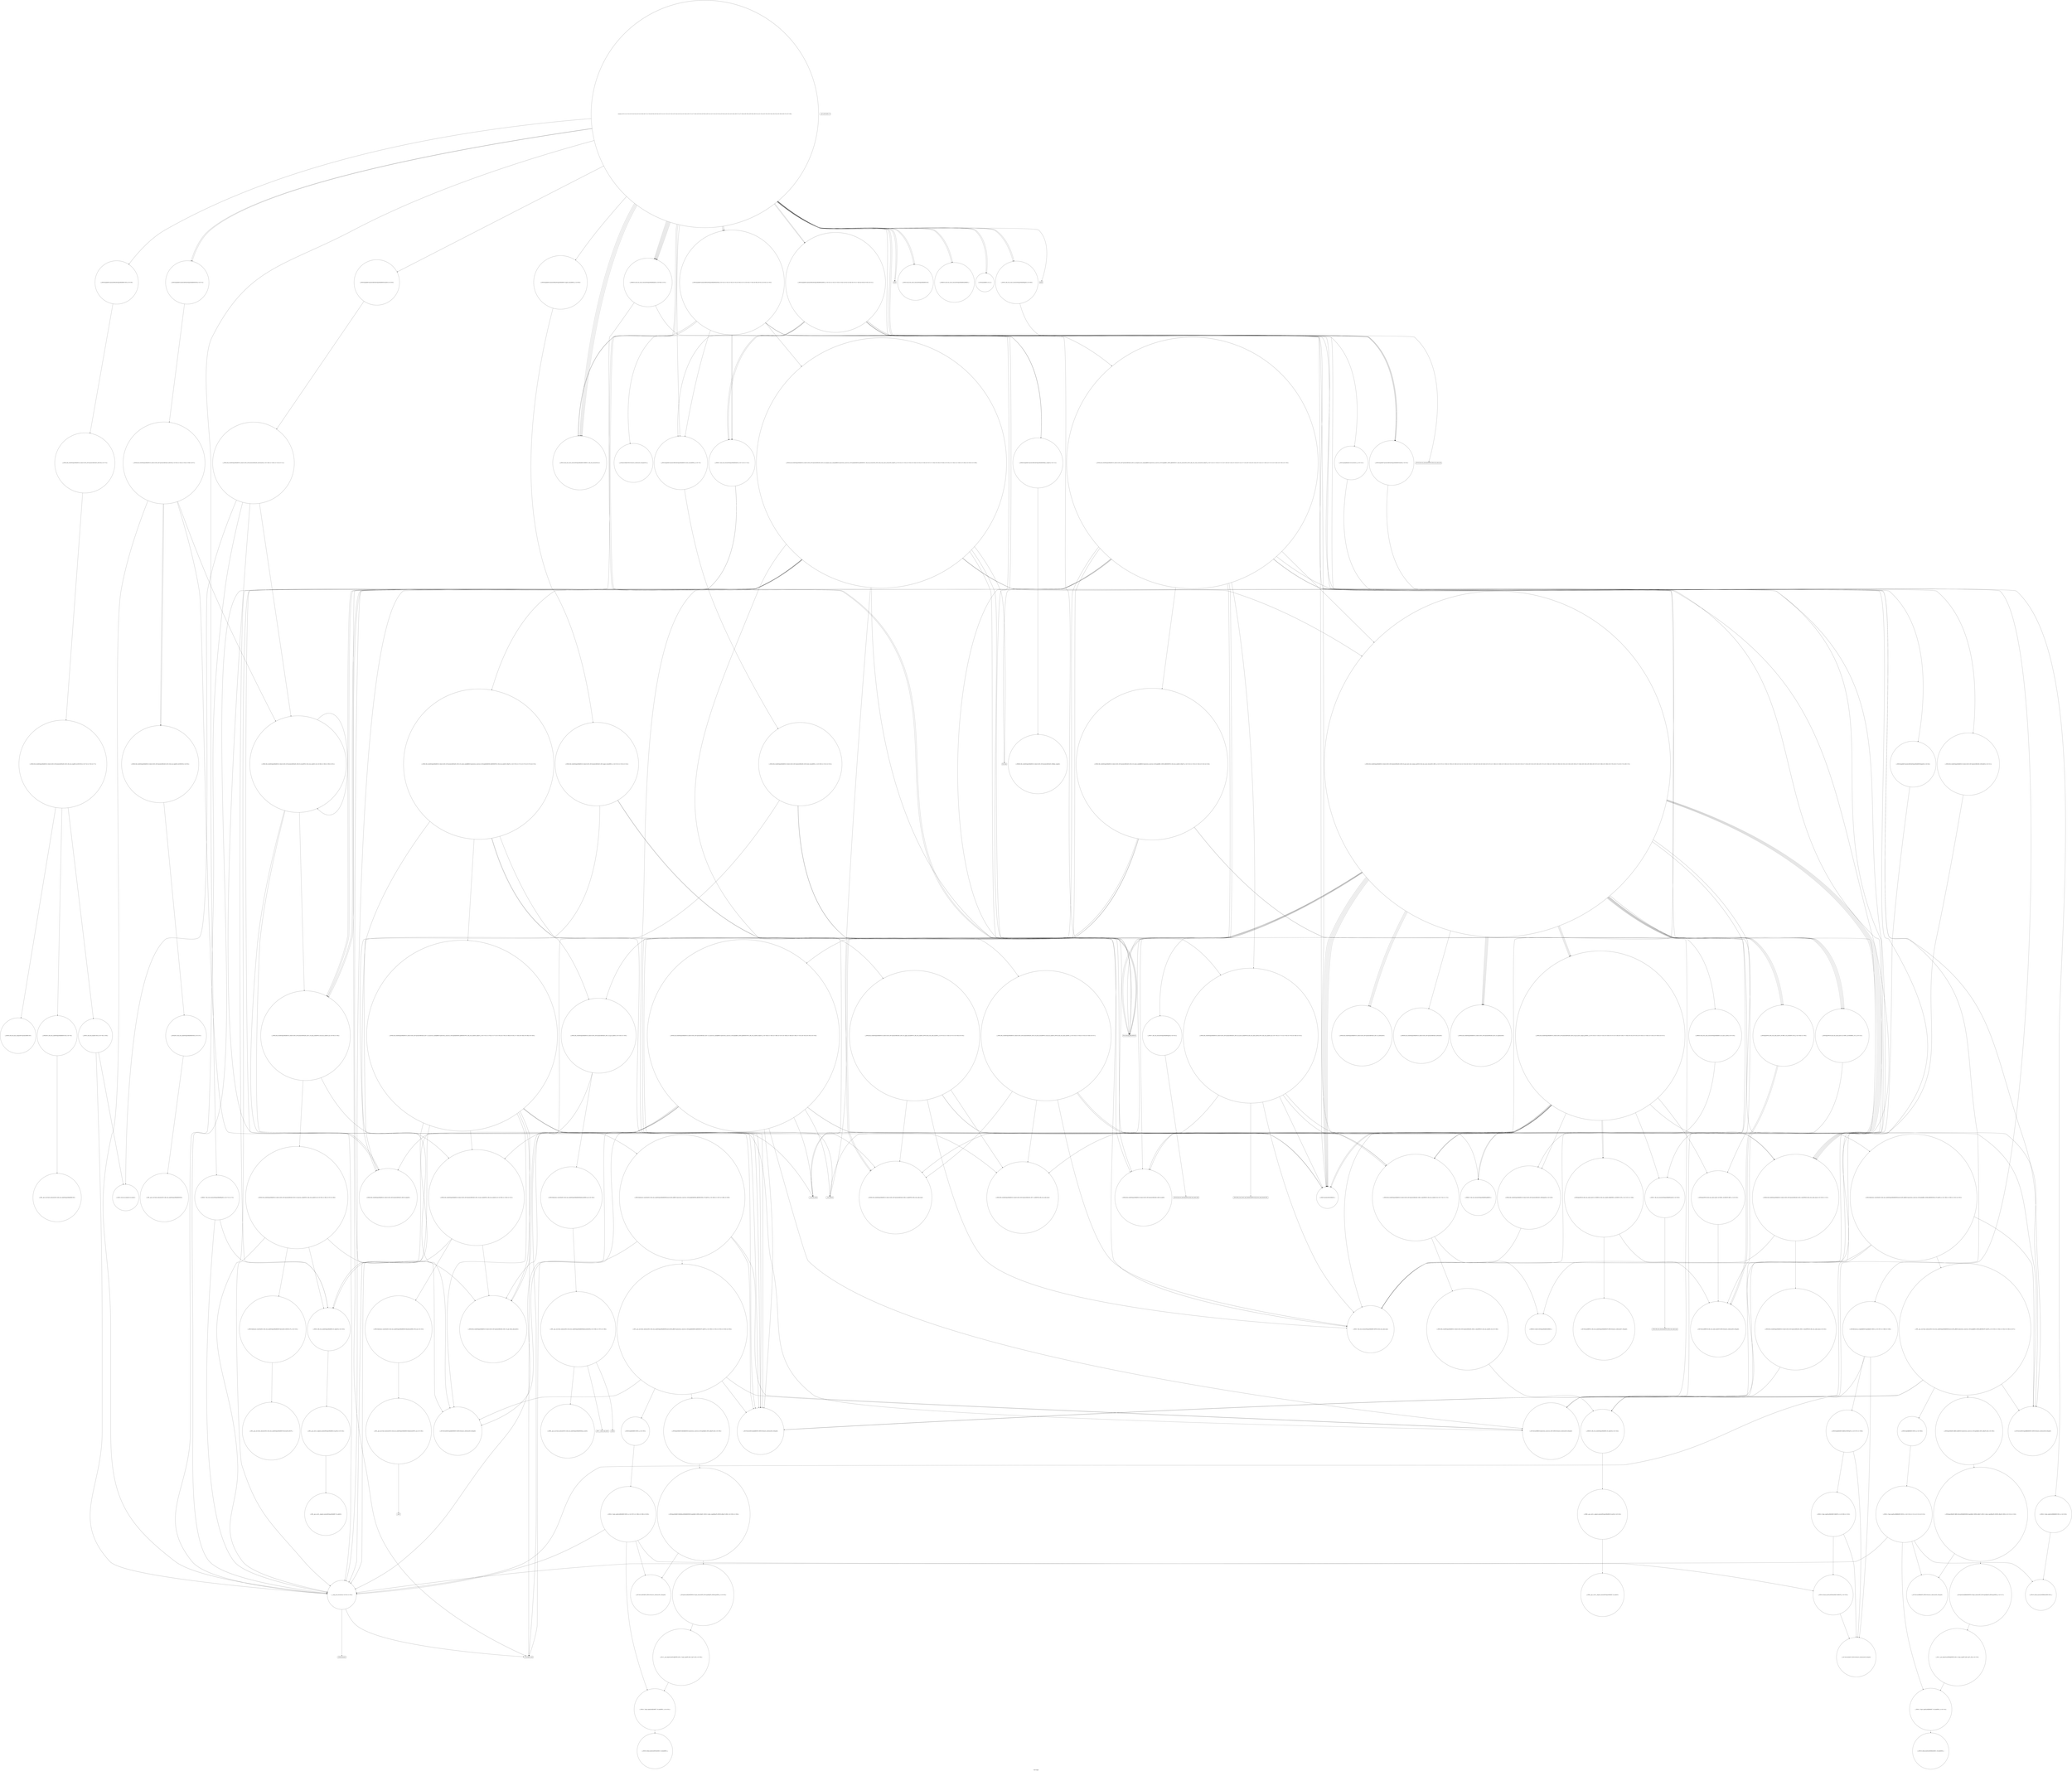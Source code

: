 digraph "Call Graph" {
	label="Call Graph";

	Node0x557c00d05200 [shape=record,shape=circle,label="{main|{<s0>1|<s1>2|<s2>3|<s3>4|<s4>5|<s5>6|<s6>7|<s7>8|<s8>9|<s9>10|<s10>11|<s11>12|<s12>13|<s13>14|<s14>15|<s15>16|<s16>17|<s17>18|<s18>19|<s19>20|<s20>21|<s21>22|<s22>23|<s23>24|<s24>25|<s25>26|<s26>27|<s27>28|<s28>29|<s29>30|<s30>31|<s31>32|<s32>33|<s33>34|<s34>35|<s35>36|<s36>37|<s37>38}}"];
	Node0x557c00d05200:s0 -> Node0x557c00d05280[color=black];
	Node0x557c00d05200:s1 -> Node0x557c00ffa400[color=black];
	Node0x557c00d05200:s2 -> Node0x557c00ffa400[color=black];
	Node0x557c00d05200:s3 -> Node0x557c00ffa500[color=black];
	Node0x557c00d05200:s4 -> Node0x557c00ffa580[color=black];
	Node0x557c00d05200:s5 -> Node0x557c00ffa600[color=black];
	Node0x557c00d05200:s6 -> Node0x557c00ffa680[color=black];
	Node0x557c00d05200:s7 -> Node0x557c00ffa680[color=black];
	Node0x557c00d05200:s8 -> Node0x557c00ffa700[color=black];
	Node0x557c00d05200:s9 -> Node0x557c00ffa780[color=black];
	Node0x557c00d05200:s10 -> Node0x557c00ffa800[color=black];
	Node0x557c00d05200:s11 -> Node0x557c00ffa900[color=black];
	Node0x557c00d05200:s12 -> Node0x557c00ffa780[color=black];
	Node0x557c00d05200:s13 -> Node0x557c00ffa880[color=black];
	Node0x557c00d05200:s14 -> Node0x557c00ffa980[color=black];
	Node0x557c00d05200:s15 -> Node0x557c00ffa980[color=black];
	Node0x557c00d05200:s16 -> Node0x557c00ffaa00[color=black];
	Node0x557c00d05200:s17 -> Node0x557c00ffa780[color=black];
	Node0x557c00d05200:s18 -> Node0x557c00ffa800[color=black];
	Node0x557c00d05200:s19 -> Node0x557c00ffa900[color=black];
	Node0x557c00d05200:s20 -> Node0x557c00ffa780[color=black];
	Node0x557c00d05200:s21 -> Node0x557c00ffa880[color=black];
	Node0x557c00d05200:s22 -> Node0x557c00ffa980[color=black];
	Node0x557c00d05200:s23 -> Node0x557c00ffa980[color=black];
	Node0x557c00d05200:s24 -> Node0x557c00ffa600[color=black];
	Node0x557c00d05200:s25 -> Node0x557c00ffa980[color=black];
	Node0x557c00d05200:s26 -> Node0x557c00ffa980[color=black];
	Node0x557c00d05200:s27 -> Node0x557c00ffaa80[color=black];
	Node0x557c00d05200:s28 -> Node0x557c00ffab00[color=black];
	Node0x557c00d05200:s29 -> Node0x557c00ffab00[color=black];
	Node0x557c00d05200:s30 -> Node0x557c00ffa580[color=black];
	Node0x557c00d05200:s31 -> Node0x557c00ffa600[color=black];
	Node0x557c00d05200:s32 -> Node0x557c00ffab80[color=black];
	Node0x557c00d05200:s33 -> Node0x557c00ffac00[color=black];
	Node0x557c00d05200:s34 -> Node0x557c00ffaa80[color=black];
	Node0x557c00d05200:s35 -> Node0x557c00ffac80[color=black];
	Node0x557c00d05200:s36 -> Node0x557c00ffad00[color=black];
	Node0x557c00d05200:s37 -> Node0x557c00ffad00[color=black];
	Node0x557c00ffe020 [shape=record,shape=circle,label="{_ZNSt8_Rb_treeIdSt4pairIKddESt10_Select1stIS2_ESt7greaterIdESaIS2_EE6_M_endEv}"];
	Node0x557c00ffa680 [shape=record,shape=circle,label="{_ZNSt23_Rb_tree_const_iteratorISt4pairIKddEEC2Ev}"];
	Node0x557c00ffbb80 [shape=record,shape=circle,label="{_ZNSt4pairIPSt18_Rb_tree_node_baseS1_EC2IRS1_S4_Lb1EEEOT_OT0_|{<s0>238|<s1>239}}"];
	Node0x557c00ffbb80:s0 -> Node0x557c00ffc000[color=black];
	Node0x557c00ffbb80:s1 -> Node0x557c00ffc000[color=black];
	Node0x557c00ffaa00 [shape=record,shape=circle,label="{_ZNSt3mapIddSt7greaterIdESaISt4pairIKddEEE11upper_boundERS3_|{<s0>68}}"];
	Node0x557c00ffaa00:s0 -> Node0x557c01000840[color=black];
	Node0x557c00ffbf00 [shape=record,shape=circle,label="{_ZNK9__gnu_cxx16__aligned_membufISt4pairIKddEE6_M_ptrEv|{<s0>245}}"];
	Node0x557c00ffbf00:s0 -> Node0x557c00ffbf80[color=black];
	Node0x557c00ffad80 [shape=record,shape=circle,label="{_ZNSt8_Rb_treeIdSt4pairIKddESt10_Select1stIS2_ESt7greaterIdESaIS2_EEC2Ev|{<s0>74}}"];
	Node0x557c00ffad80:s0 -> Node0x557c00ffae00[color=black];
	Node0x557c00ffc280 [shape=record,shape=Mrecord,label="{_ZSt18_Rb_tree_incrementPSt18_Rb_tree_node_base}"];
	Node0x557c00ffb100 [shape=record,shape=circle,label="{__clang_call_terminate|{<s0>81|<s1>82}}"];
	Node0x557c00ffb100:s0 -> Node0x557c00ffb180[color=black];
	Node0x557c00ffb100:s1 -> Node0x557c00ffb200[color=black];
	Node0x557c00ffc600 [shape=record,shape=circle,label="{_ZNSt8_Rb_treeIdSt4pairIKddESt10_Select1stIS2_ESt7greaterIdESaIS2_EE14_M_create_nodeIJRKSt21piecewise_construct_tSt5tupleIJOdEESD_IJEEEEEPSt13_Rb_tree_nodeIS2_EDpOT_|{<s0>270|<s1>271|<s2>272|<s3>273|<s4>274}}"];
	Node0x557c00ffc600:s0 -> Node0x557c00ffd620[color=black];
	Node0x557c00ffc600:s1 -> Node0x557c00ffd120[color=black];
	Node0x557c00ffc600:s2 -> Node0x557c00ffc680[color=black];
	Node0x557c00ffc600:s3 -> Node0x557c00ffd220[color=black];
	Node0x557c00ffc600:s4 -> Node0x557c00ffc700[color=black];
	Node0x557c00ffb480 [shape=record,shape=circle,label="{_ZNSt8_Rb_treeIdSt4pairIKddESt10_Select1stIS2_ESt7greaterIdESaIS2_EE8_S_rightEPSt18_Rb_tree_node_base}"];
	Node0x557c00ffc980 [shape=record,shape=circle,label="{_ZNSt11_Tuple_implILm0EJOdEEC2EOS1_|{<s0>297|<s1>298|<s2>299|<s3>300}}"];
	Node0x557c00ffc980:s0 -> Node0x557c00ffca80[color=black];
	Node0x557c00ffc980:s1 -> Node0x557c00ffca00[color=black];
	Node0x557c00ffc980:s2 -> Node0x557c01000340[color=black];
	Node0x557c00ffc980:s3 -> Node0x557c00ffb100[color=black];
	Node0x557c00ffb800 [shape=record,shape=circle,label="{_ZNSt13_Rb_tree_nodeISt4pairIKddEE9_M_valptrEv|{<s0>103}}"];
	Node0x557c00ffb800:s0 -> Node0x557c00ffb900[color=black];
	Node0x557c01000540 [shape=record,shape=circle,label="{_ZSt3getILm0EJOdEERNSt13tuple_elementIXT_ESt5tupleIJDpT0_EEE4typeERS5_|{<s0>305}}"];
	Node0x557c01000540:s0 -> Node0x557c010005c0[color=black];
	Node0x557c00ffcba0 [shape=record,shape=circle,label="{_ZNSaISt13_Rb_tree_nodeISt4pairIKddEEED2Ev|{<s0>107}}"];
	Node0x557c00ffcba0:s0 -> Node0x557c00ffcc20[color=black];
	Node0x557c010008c0 [shape=record,shape=circle,label="{_ZNSt8_Rb_treeIdSt4pairIKddESt10_Select1stIS2_ESt7greaterIdESaIS2_EE14_M_upper_boundEPSt13_Rb_tree_nodeIS2_EPSt18_Rb_tree_node_baseRS1_|{<s0>315|<s1>316|<s2>317|<s3>318|<s4>319}}"];
	Node0x557c010008c0:s0 -> Node0x557c00ffd320[color=black];
	Node0x557c010008c0:s1 -> Node0x557c00ffce20[color=black];
	Node0x557c010008c0:s2 -> Node0x557c00ffb500[color=black];
	Node0x557c010008c0:s3 -> Node0x557c00ffb480[color=black];
	Node0x557c010008c0:s4 -> Node0x557c00ffd420[color=black];
	Node0x557c00ffcf20 [shape=record,shape=circle,label="{_ZNSt8_Rb_treeIdSt4pairIKddESt10_Select1stIS2_ESt7greaterIdESaIS2_EE22_M_emplace_hint_uniqueIJRKSt21piecewise_construct_tSt5tupleIJRS1_EESD_IJEEEEESt17_Rb_tree_iteratorIS2_ESt23_Rb_tree_const_iteratorIS2_EDpOT_|{<s0>115|<s1>116|<s2>117|<s3>118|<s4>119|<s5>120|<s6>121|<s7>122|<s8>123|<s9>124|<s10>125|<s11>126|<s12>127|<s13>128|<s14>129|<s15>130}}"];
	Node0x557c00ffcf20:s0 -> Node0x557c00ffd120[color=black];
	Node0x557c00ffcf20:s1 -> Node0x557c00ffd1a0[color=black];
	Node0x557c00ffcf20:s2 -> Node0x557c00ffd220[color=black];
	Node0x557c00ffcf20:s3 -> Node0x557c00ffd0a0[color=black];
	Node0x557c00ffcf20:s4 -> Node0x557c00ffa800[color=black];
	Node0x557c00ffcf20:s5 -> Node0x557c00ffd320[color=black];
	Node0x557c00ffcf20:s6 -> Node0x557c00ffd2a0[color=black];
	Node0x557c00ffcf20:s7 -> Node0x557c00ffd3a0[color=black];
	Node0x557c00ffcf20:s8 -> Node0x557c00ffb180[color=black];
	Node0x557c00ffcf20:s9 -> Node0x557c00ffb580[color=black];
	Node0x557c00ffcf20:s10 -> Node0x557c00ffd4a0[color=black];
	Node0x557c00ffcf20:s11 -> Node0x557c00ffb580[color=black];
	Node0x557c00ffcf20:s12 -> Node0x557c00ffd420[color=black];
	Node0x557c00ffcf20:s13 -> Node0x557c00ffd520[color=black];
	Node0x557c00ffcf20:s14 -> Node0x557c00ffd5a0[color=black];
	Node0x557c00ffcf20:s15 -> Node0x557c00ffb100[color=black];
	Node0x557c00ffd2a0 [shape=record,shape=circle,label="{_ZNSt8_Rb_treeIdSt4pairIKddESt10_Select1stIS2_ESt7greaterIdESaIS2_EE29_M_get_insert_hint_unique_posESt23_Rb_tree_const_iteratorIS2_ERS1_|{<s0>137|<s1>138|<s2>139|<s3>140|<s4>141|<s5>142|<s6>143|<s7>144|<s8>145|<s9>146|<s10>147|<s11>148|<s12>149|<s13>150|<s14>151|<s15>152|<s16>153|<s17>154|<s18>155|<s19>156|<s20>157|<s21>158|<s22>159|<s23>160|<s24>161|<s25>162|<s26>163|<s27>164|<s28>165|<s29>166|<s30>167|<s31>168|<s32>169|<s33>170|<s34>171|<s35>172|<s36>173}}"];
	Node0x557c00ffd2a0:s0 -> Node0x557c00ffdfa0[color=black];
	Node0x557c00ffd2a0:s1 -> Node0x557c00ffe020[color=black];
	Node0x557c00ffd2a0:s2 -> Node0x557c00ffe0a0[color=black];
	Node0x557c00ffd2a0:s3 -> Node0x557c00ffe1a0[color=black];
	Node0x557c00ffd2a0:s4 -> Node0x557c00ffe120[color=black];
	Node0x557c00ffd2a0:s5 -> Node0x557c00ffce20[color=black];
	Node0x557c00ffd2a0:s6 -> Node0x557c00ffe1a0[color=black];
	Node0x557c00ffd2a0:s7 -> Node0x557c00ffe220[color=black];
	Node0x557c00ffd2a0:s8 -> Node0x557c00ffe2a0[color=black];
	Node0x557c00ffd2a0:s9 -> Node0x557c00ffe120[color=black];
	Node0x557c00ffd2a0:s10 -> Node0x557c00ffce20[color=black];
	Node0x557c00ffd2a0:s11 -> Node0x557c00ffa800[color=black];
	Node0x557c00ffd2a0:s12 -> Node0x557c00ffbb00[color=black];
	Node0x557c00ffd2a0:s13 -> Node0x557c00ffbb00[color=black];
	Node0x557c00ffd2a0:s14 -> Node0x557c00ffbb00[color=black];
	Node0x557c00ffd2a0:s15 -> Node0x557c00ffbb80[color=black];
	Node0x557c00ffd2a0:s16 -> Node0x557c00ffbc00[color=black];
	Node0x557c00ffd2a0:s17 -> Node0x557c00ffe120[color=black];
	Node0x557c00ffd2a0:s18 -> Node0x557c00ffce20[color=black];
	Node0x557c00ffd2a0:s19 -> Node0x557c00ffb480[color=black];
	Node0x557c00ffd2a0:s20 -> Node0x557c00ffe220[color=black];
	Node0x557c00ffd2a0:s21 -> Node0x557c00ffbb80[color=black];
	Node0x557c00ffd2a0:s22 -> Node0x557c00ffe2a0[color=black];
	Node0x557c00ffd2a0:s23 -> Node0x557c00ffe120[color=black];
	Node0x557c00ffd2a0:s24 -> Node0x557c00ffce20[color=black];
	Node0x557c00ffd2a0:s25 -> Node0x557c00ffa800[color=black];
	Node0x557c00ffd2a0:s26 -> Node0x557c00ffe1a0[color=black];
	Node0x557c00ffd2a0:s27 -> Node0x557c00ffe1a0[color=black];
	Node0x557c00ffd2a0:s28 -> Node0x557c00ffe220[color=black];
	Node0x557c00ffd2a0:s29 -> Node0x557c00ffbc80[color=black];
	Node0x557c00ffd2a0:s30 -> Node0x557c00ffe120[color=black];
	Node0x557c00ffd2a0:s31 -> Node0x557c00ffce20[color=black];
	Node0x557c00ffd2a0:s32 -> Node0x557c00ffb480[color=black];
	Node0x557c00ffd2a0:s33 -> Node0x557c00ffe220[color=black];
	Node0x557c00ffd2a0:s34 -> Node0x557c00ffbb80[color=black];
	Node0x557c00ffd2a0:s35 -> Node0x557c00ffe2a0[color=black];
	Node0x557c00ffd2a0:s36 -> Node0x557c00ffbd00[color=black];
	Node0x557c00ffd620 [shape=record,shape=circle,label="{_ZNSt8_Rb_treeIdSt4pairIKddESt10_Select1stIS2_ESt7greaterIdESaIS2_EE11_M_get_nodeEv|{<s0>182|<s1>183}}"];
	Node0x557c00ffd620:s0 -> Node0x557c00ffb780[color=black];
	Node0x557c00ffd620:s1 -> Node0x557c00ffd720[color=black];
	Node0x557c00ffd9a0 [shape=record,shape=circle,label="{_ZNSt16allocator_traitsISaISt13_Rb_tree_nodeISt4pairIKddEEEE9constructIS3_JRKSt21piecewise_construct_tSt5tupleIJRS2_EESB_IJEEEEEvRS5_PT_DpOT0_|{<s0>199|<s1>200|<s2>201|<s3>202}}"];
	Node0x557c00ffd9a0:s0 -> Node0x557c00ffd120[color=black];
	Node0x557c00ffd9a0:s1 -> Node0x557c00ffd1a0[color=black];
	Node0x557c00ffd9a0:s2 -> Node0x557c00ffd220[color=black];
	Node0x557c00ffd9a0:s3 -> Node0x557c00ffda20[color=black];
	Node0x557c00ffdd20 [shape=record,shape=circle,label="{_ZNSt10_Head_baseILm0ERKdLb0EEC2ES1_}"];
	Node0x557c00d05280 [shape=record,shape=circle,label="{_ZNSt3mapIddSt7greaterIdESaISt4pairIKddEEEC2Ev|{<s0>39}}"];
	Node0x557c00d05280:s0 -> Node0x557c00ffad80[color=black];
	Node0x557c00ffe0a0 [shape=record,shape=circle,label="{_ZNKSt8_Rb_treeIdSt4pairIKddESt10_Select1stIS2_ESt7greaterIdESaIS2_EE4sizeEv}"];
	Node0x557c00ffa700 [shape=record,shape=circle,label="{_ZNSt3mapIddSt7greaterIdESaISt4pairIKddEEE5beginEv|{<s0>64}}"];
	Node0x557c00ffa700:s0 -> Node0x557c00ffc080[color=black];
	Node0x557c00ffbc00 [shape=record,shape=circle,label="{_ZNSt17_Rb_tree_iteratorISt4pairIKddEEmmEv|{<s0>240}}"];
	Node0x557c00ffbc00:s0 -> Node0x557c00ffc200[color=black];
	Node0x557c00ffaa80 [shape=record,shape=circle,label="{_ZSt3maxIdERKT_S2_S2_}"];
	Node0x557c00ffbf80 [shape=record,shape=circle,label="{_ZNK9__gnu_cxx16__aligned_membufISt4pairIKddEE7_M_addrEv}"];
	Node0x557c00ffae00 [shape=record,shape=circle,label="{_ZNSt8_Rb_treeIdSt4pairIKddESt10_Select1stIS2_ESt7greaterIdESaIS2_EE13_Rb_tree_implIS6_Lb1EEC2Ev|{<s0>75|<s1>76|<s2>77}}"];
	Node0x557c00ffae00:s0 -> Node0x557c00ffae80[color=black];
	Node0x557c00ffae00:s1 -> Node0x557c00ffaf00[color=black];
	Node0x557c00ffae00:s2 -> Node0x557c00ffaf80[color=black];
	Node0x557c00ffc300 [shape=record,shape=circle,label="{_ZNSt8_Rb_treeIdSt4pairIKddESt10_Select1stIS2_ESt7greaterIdESaIS2_EE8_S_valueEPKSt13_Rb_tree_nodeIS2_E|{<s0>249}}"];
	Node0x557c00ffc300:s0 -> Node0x557c00ffbe80[color=black];
	Node0x557c00ffb180 [shape=record,shape=Mrecord,label="{__cxa_begin_catch}"];
	Node0x557c00ffc680 [shape=record,shape=circle,label="{_ZSt7forwardISt5tupleIJOdEEEOT_RNSt16remove_referenceIS3_E4typeE}"];
	Node0x557c00ffb500 [shape=record,shape=circle,label="{_ZNSt8_Rb_treeIdSt4pairIKddESt10_Select1stIS2_ESt7greaterIdESaIS2_EE7_S_leftEPSt18_Rb_tree_node_base}"];
	Node0x557c00ffca00 [shape=record,shape=circle,label="{_ZSt7forwardIOdEOT_RNSt16remove_referenceIS1_E4typeE}"];
	Node0x557c00ffb880 [shape=record,shape=circle,label="{_ZN9__gnu_cxx13new_allocatorISt13_Rb_tree_nodeISt4pairIKddEEE7destroyIS4_EEvPT_}"];
	Node0x557c010005c0 [shape=record,shape=circle,label="{_ZSt12__get_helperILm0EOdJEERT0_RSt11_Tuple_implIXT_EJS1_DpT1_EE|{<s0>306}}"];
	Node0x557c010005c0:s0 -> Node0x557c00ffca80[color=black];
	Node0x557c00ffcc20 [shape=record,shape=circle,label="{_ZN9__gnu_cxx13new_allocatorISt13_Rb_tree_nodeISt4pairIKddEEED2Ev}"];
	Node0x557c01000940 [shape=record,shape=circle,label="{_ZNSt8_Rb_treeIdSt4pairIKddESt10_Select1stIS2_ESt7greaterIdESaIS2_EE11lower_boundERS1_|{<s0>320|<s1>321|<s2>322}}"];
	Node0x557c01000940:s0 -> Node0x557c00ffb380[color=black];
	Node0x557c01000940:s1 -> Node0x557c00ffe020[color=black];
	Node0x557c01000940:s2 -> Node0x557c010009c0[color=black];
	Node0x557c00ffcfa0 [shape=record,shape=circle,label="{_ZNSt5tupleIJRKdEEC2IvLb1EEES1_|{<s0>131}}"];
	Node0x557c00ffcfa0:s0 -> Node0x557c00ffc400[color=black];
	Node0x557c00ffd320 [shape=record,shape=circle,label="{_ZNSt8_Rb_treeIdSt4pairIKddESt10_Select1stIS2_ESt7greaterIdESaIS2_EE6_S_keyEPKSt13_Rb_tree_nodeIS2_E|{<s0>174|<s1>175}}"];
	Node0x557c00ffd320:s0 -> Node0x557c00ffc300[color=black];
	Node0x557c00ffd320:s1 -> Node0x557c00ffbd80[color=black];
	Node0x557c00ffd6a0 [shape=record,shape=circle,label="{_ZNSt8_Rb_treeIdSt4pairIKddESt10_Select1stIS2_ESt7greaterIdESaIS2_EE17_M_construct_nodeIJRKSt21piecewise_construct_tSt5tupleIJRS1_EESD_IJEEEEEvPSt13_Rb_tree_nodeIS2_EDpOT_|{<s0>184|<s1>185|<s2>186|<s3>187|<s4>188|<s5>189|<s6>190|<s7>191|<s8>192|<s9>193|<s10>194}}"];
	Node0x557c00ffd6a0:s0 -> Node0x557c00ffb780[color=black];
	Node0x557c00ffd6a0:s1 -> Node0x557c00ffb800[color=black];
	Node0x557c00ffd6a0:s2 -> Node0x557c00ffd120[color=black];
	Node0x557c00ffd6a0:s3 -> Node0x557c00ffd1a0[color=black];
	Node0x557c00ffd6a0:s4 -> Node0x557c00ffd220[color=black];
	Node0x557c00ffd6a0:s5 -> Node0x557c00ffd9a0[color=black];
	Node0x557c00ffd6a0:s6 -> Node0x557c00ffb180[color=black];
	Node0x557c00ffd6a0:s7 -> Node0x557c00ffb680[color=black];
	Node0x557c00ffd6a0:s8 -> Node0x557c00ffd4a0[color=black];
	Node0x557c00ffd6a0:s9 -> Node0x557c00ffd520[color=black];
	Node0x557c00ffd6a0:s10 -> Node0x557c00ffb100[color=black];
	Node0x557c00ffda20 [shape=record,shape=circle,label="{_ZN9__gnu_cxx13new_allocatorISt13_Rb_tree_nodeISt4pairIKddEEE9constructIS4_JRKSt21piecewise_construct_tSt5tupleIJRS3_EESB_IJEEEEEvPT_DpOT0_|{<s0>203|<s1>204|<s2>205|<s3>206|<s4>207}}"];
	Node0x557c00ffda20:s0 -> Node0x557c00ffd120[color=black];
	Node0x557c00ffda20:s1 -> Node0x557c00ffd1a0[color=black];
	Node0x557c00ffda20:s2 -> Node0x557c00ffdaa0[color=black];
	Node0x557c00ffda20:s3 -> Node0x557c00ffd220[color=black];
	Node0x557c00ffda20:s4 -> Node0x557c00ffdb20[color=black];
	Node0x557c00ffdda0 [shape=record,shape=circle,label="{_ZNSt10_Head_baseILm0ERKdLb0EE7_M_headERS2_}"];
	Node0x557c00ffa400 [shape=record,shape=Mrecord,label="{scanf}"];
	Node0x557c00ffe120 [shape=record,shape=circle,label="{_ZNSt8_Rb_treeIdSt4pairIKddESt10_Select1stIS2_ESt7greaterIdESaIS2_EE6_S_keyEPKSt18_Rb_tree_node_base|{<s0>220|<s1>221}}"];
	Node0x557c00ffe120:s0 -> Node0x557c00ffbe00[color=black];
	Node0x557c00ffe120:s1 -> Node0x557c00ffbd80[color=black];
	Node0x557c00ffa780 [shape=record,shape=circle,label="{_ZNSt23_Rb_tree_const_iteratorISt4pairIKddEEC2ERKSt17_Rb_tree_iteratorIS2_E}"];
	Node0x557c00ffbc80 [shape=record,shape=circle,label="{_ZNSt17_Rb_tree_iteratorISt4pairIKddEEppEv|{<s0>241}}"];
	Node0x557c00ffbc80:s0 -> Node0x557c00ffc280[color=black];
	Node0x557c00ffab00 [shape=record,shape=circle,label="{_ZNSt23_Rb_tree_const_iteratorISt4pairIKddEEppEv|{<s0>69}}"];
	Node0x557c00ffab00:s0 -> Node0x557c010007c0[color=black];
	Node0x557c00ffc000 [shape=record,shape=circle,label="{_ZSt7forwardIRPSt18_Rb_tree_node_baseEOT_RNSt16remove_referenceIS3_E4typeE}"];
	Node0x557c00ffae80 [shape=record,shape=circle,label="{_ZNSaISt13_Rb_tree_nodeISt4pairIKddEEEC2Ev|{<s0>78}}"];
	Node0x557c00ffae80:s0 -> Node0x557c00ffb000[color=black];
	Node0x557c00ffc380 [shape=record,shape=Mrecord,label="{_ZSt29_Rb_tree_insert_and_rebalancebPSt18_Rb_tree_node_baseS0_RS_}"];
	Node0x557c00ffb200 [shape=record,shape=Mrecord,label="{_ZSt9terminatev}"];
	Node0x557c00ffc700 [shape=record,shape=circle,label="{_ZNSt8_Rb_treeIdSt4pairIKddESt10_Select1stIS2_ESt7greaterIdESaIS2_EE17_M_construct_nodeIJRKSt21piecewise_construct_tSt5tupleIJOdEESD_IJEEEEEvPSt13_Rb_tree_nodeIS2_EDpOT_|{<s0>275|<s1>276|<s2>277|<s3>278|<s4>279|<s5>280|<s6>281|<s7>282|<s8>283|<s9>284|<s10>285}}"];
	Node0x557c00ffc700:s0 -> Node0x557c00ffb780[color=black];
	Node0x557c00ffc700:s1 -> Node0x557c00ffb800[color=black];
	Node0x557c00ffc700:s2 -> Node0x557c00ffd120[color=black];
	Node0x557c00ffc700:s3 -> Node0x557c00ffc680[color=black];
	Node0x557c00ffc700:s4 -> Node0x557c00ffd220[color=black];
	Node0x557c00ffc700:s5 -> Node0x557c00ffc780[color=black];
	Node0x557c00ffc700:s6 -> Node0x557c00ffb180[color=black];
	Node0x557c00ffc700:s7 -> Node0x557c00ffb680[color=black];
	Node0x557c00ffc700:s8 -> Node0x557c00ffd4a0[color=black];
	Node0x557c00ffc700:s9 -> Node0x557c00ffd520[color=black];
	Node0x557c00ffc700:s10 -> Node0x557c00ffb100[color=black];
	Node0x557c00ffb580 [shape=record,shape=circle,label="{_ZNSt8_Rb_treeIdSt4pairIKddESt10_Select1stIS2_ESt7greaterIdESaIS2_EE12_M_drop_nodeEPSt13_Rb_tree_nodeIS2_E|{<s0>93|<s1>94}}"];
	Node0x557c00ffb580:s0 -> Node0x557c00ffb600[color=black];
	Node0x557c00ffb580:s1 -> Node0x557c00ffb680[color=black];
	Node0x557c00ffca80 [shape=record,shape=circle,label="{_ZNSt11_Tuple_implILm0EJOdEE7_M_headERS1_|{<s0>301}}"];
	Node0x557c00ffca80:s0 -> Node0x557c010003c0[color=black];
	Node0x557c00ffb900 [shape=record,shape=circle,label="{_ZN9__gnu_cxx16__aligned_membufISt4pairIKddEE6_M_ptrEv|{<s0>104}}"];
	Node0x557c00ffb900:s0 -> Node0x557c00ffb980[color=black];
	Node0x557c01000640 [shape=record,shape=circle,label="{_ZNSt5tupleIJOdEEC2IJdELb1EEEDpOT_|{<s0>307|<s1>308}}"];
	Node0x557c01000640:s0 -> Node0x557c01000440[color=black];
	Node0x557c01000640:s1 -> Node0x557c010006c0[color=black];
	Node0x557c00ffcca0 [shape=record,shape=circle,label="{_ZNSt8_Rb_treeIdSt4pairIKddESt10_Select1stIS2_ESt7greaterIdESaIS2_EE5clearEv|{<s0>108|<s1>109|<s2>110|<s3>111}}"];
	Node0x557c00ffcca0:s0 -> Node0x557c00ffb380[color=black];
	Node0x557c00ffcca0:s1 -> Node0x557c00ffb300[color=black];
	Node0x557c00ffcca0:s2 -> Node0x557c00ffb080[color=black];
	Node0x557c00ffcca0:s3 -> Node0x557c00ffb100[color=black];
	Node0x557c010009c0 [shape=record,shape=circle,label="{_ZNSt8_Rb_treeIdSt4pairIKddESt10_Select1stIS2_ESt7greaterIdESaIS2_EE14_M_lower_boundEPSt13_Rb_tree_nodeIS2_EPSt18_Rb_tree_node_baseRS1_|{<s0>323|<s1>324|<s2>325|<s3>326|<s4>327}}"];
	Node0x557c010009c0:s0 -> Node0x557c00ffd320[color=black];
	Node0x557c010009c0:s1 -> Node0x557c00ffce20[color=black];
	Node0x557c010009c0:s2 -> Node0x557c00ffb500[color=black];
	Node0x557c010009c0:s3 -> Node0x557c00ffb480[color=black];
	Node0x557c010009c0:s4 -> Node0x557c00ffd420[color=black];
	Node0x557c00ffd020 [shape=record,shape=circle,label="{_ZNKSt8_Rb_treeIdSt4pairIKddESt10_Select1stIS2_ESt7greaterIdESaIS2_EE8key_compEv}"];
	Node0x557c00ffd3a0 [shape=record,shape=circle,label="{_ZNSt8_Rb_treeIdSt4pairIKddESt10_Select1stIS2_ESt7greaterIdESaIS2_EE14_M_insert_nodeEPSt18_Rb_tree_node_baseSA_PSt13_Rb_tree_nodeIS2_E|{<s0>176|<s1>177|<s2>178|<s3>179|<s4>180|<s5>181}}"];
	Node0x557c00ffd3a0:s0 -> Node0x557c00ffe020[color=black];
	Node0x557c00ffd3a0:s1 -> Node0x557c00ffd320[color=black];
	Node0x557c00ffd3a0:s2 -> Node0x557c00ffe120[color=black];
	Node0x557c00ffd3a0:s3 -> Node0x557c00ffce20[color=black];
	Node0x557c00ffd3a0:s4 -> Node0x557c00ffc380[color=black];
	Node0x557c00ffd3a0:s5 -> Node0x557c00ffd420[color=black];
	Node0x557c00ffd720 [shape=record,shape=circle,label="{_ZNSt16allocator_traitsISaISt13_Rb_tree_nodeISt4pairIKddEEEE8allocateERS5_m|{<s0>195}}"];
	Node0x557c00ffd720:s0 -> Node0x557c00ffd7a0[color=black];
	Node0x557c00ffdaa0 [shape=record,shape=circle,label="{_ZNSt5tupleIJRKdEEC2EOS2_|{<s0>208}}"];
	Node0x557c00ffdaa0:s0 -> Node0x557c00ffdba0[color=black];
	Node0x557c00ffde20 [shape=record,shape=circle,label="{_ZNSt4pairIKddEC2IJRS0_EJLm0EEJEJEEERSt5tupleIJDpT_EERS4_IJDpT1_EESt12_Index_tupleIJXspT0_EEESD_IJXspT2_EEE|{<s0>215|<s1>216}}"];
	Node0x557c00ffde20:s0 -> Node0x557c00ffdea0[color=black];
	Node0x557c00ffde20:s1 -> Node0x557c00ffdc20[color=black];
	Node0x557c00ffa480 [shape=record,shape=Mrecord,label="{__gxx_personality_v0}"];
	Node0x557c00ffe1a0 [shape=record,shape=circle,label="{_ZNSt8_Rb_treeIdSt4pairIKddESt10_Select1stIS2_ESt7greaterIdESaIS2_EE12_M_rightmostEv}"];
	Node0x557c00ffa800 [shape=record,shape=Mrecord,label="{llvm.memcpy.p0i8.p0i8.i64}"];
	Node0x557c00ffbd00 [shape=record,shape=circle,label="{_ZNSt4pairIPSt18_Rb_tree_node_baseS1_EC2IRS1_Lb1EEEOT_RKS1_|{<s0>242}}"];
	Node0x557c00ffbd00:s0 -> Node0x557c00ffc000[color=black];
	Node0x557c00ffab80 [shape=record,shape=circle,label="{_ZNSt3mapIddSt7greaterIdESaISt4pairIKddEEE11lower_boundERS3_|{<s0>70}}"];
	Node0x557c00ffab80:s0 -> Node0x557c01000940[color=black];
	Node0x557c00ffc080 [shape=record,shape=circle,label="{_ZNSt8_Rb_treeIdSt4pairIKddESt10_Select1stIS2_ESt7greaterIdESaIS2_EE5beginEv|{<s0>246}}"];
	Node0x557c00ffc080:s0 -> Node0x557c00ffd420[color=black];
	Node0x557c00ffaf00 [shape=record,shape=circle,label="{_ZNSt20_Rb_tree_key_compareISt7greaterIdEEC2Ev}"];
	Node0x557c00ffc400 [shape=record,shape=circle,label="{_ZNSt11_Tuple_implILm0EJRKdEEC2ES1_|{<s0>250}}"];
	Node0x557c00ffc400:s0 -> Node0x557c00ffdd20[color=black];
	Node0x557c00ffb280 [shape=record,shape=circle,label="{_ZNSt8_Rb_treeIdSt4pairIKddESt10_Select1stIS2_ESt7greaterIdESaIS2_EED2Ev|{<s0>83|<s1>84|<s2>85|<s3>86|<s4>87}}"];
	Node0x557c00ffb280:s0 -> Node0x557c00ffb380[color=black];
	Node0x557c00ffb280:s1 -> Node0x557c00ffb300[color=black];
	Node0x557c00ffb280:s2 -> Node0x557c00ffb400[color=black];
	Node0x557c00ffb280:s3 -> Node0x557c00ffb400[color=black];
	Node0x557c00ffb280:s4 -> Node0x557c00ffb100[color=black];
	Node0x557c00ffc780 [shape=record,shape=circle,label="{_ZNSt16allocator_traitsISaISt13_Rb_tree_nodeISt4pairIKddEEEE9constructIS3_JRKSt21piecewise_construct_tSt5tupleIJOdEESB_IJEEEEEvRS5_PT_DpOT0_|{<s0>286|<s1>287|<s2>288|<s3>289}}"];
	Node0x557c00ffc780:s0 -> Node0x557c00ffd120[color=black];
	Node0x557c00ffc780:s1 -> Node0x557c00ffc680[color=black];
	Node0x557c00ffc780:s2 -> Node0x557c00ffd220[color=black];
	Node0x557c00ffc780:s3 -> Node0x557c00ffc800[color=black];
	Node0x557c00ffb600 [shape=record,shape=circle,label="{_ZNSt8_Rb_treeIdSt4pairIKddESt10_Select1stIS2_ESt7greaterIdESaIS2_EE15_M_destroy_nodeEPSt13_Rb_tree_nodeIS2_E|{<s0>95|<s1>96|<s2>97|<s3>98}}"];
	Node0x557c00ffb600:s0 -> Node0x557c00ffb780[color=black];
	Node0x557c00ffb600:s1 -> Node0x557c00ffb800[color=black];
	Node0x557c00ffb600:s2 -> Node0x557c00ffb700[color=black];
	Node0x557c00ffb600:s3 -> Node0x557c00ffb100[color=black];
	Node0x557c01000340 [shape=record,shape=circle,label="{_ZNSt10_Head_baseILm0EOdLb0EEC2IdEEOT_|{<s0>302}}"];
	Node0x557c01000340:s0 -> Node0x557c01000440[color=black];
	Node0x557c00ffb980 [shape=record,shape=circle,label="{_ZN9__gnu_cxx16__aligned_membufISt4pairIKddEE7_M_addrEv}"];
	Node0x557c010006c0 [shape=record,shape=circle,label="{_ZNSt11_Tuple_implILm0EJOdEEC2IdEEOT_|{<s0>309|<s1>310}}"];
	Node0x557c010006c0:s0 -> Node0x557c01000440[color=black];
	Node0x557c010006c0:s1 -> Node0x557c01000340[color=black];
	Node0x557c00ffcd20 [shape=record,shape=circle,label="{_ZNKSt17_Rb_tree_iteratorISt4pairIKddEEeqERKS3_}"];
	Node0x557c00ffd0a0 [shape=record,shape=circle,label="{_ZNSt8_Rb_treeIdSt4pairIKddESt10_Select1stIS2_ESt7greaterIdESaIS2_EE14_M_create_nodeIJRKSt21piecewise_construct_tSt5tupleIJRS1_EESD_IJEEEEEPSt13_Rb_tree_nodeIS2_EDpOT_|{<s0>132|<s1>133|<s2>134|<s3>135|<s4>136}}"];
	Node0x557c00ffd0a0:s0 -> Node0x557c00ffd620[color=black];
	Node0x557c00ffd0a0:s1 -> Node0x557c00ffd120[color=black];
	Node0x557c00ffd0a0:s2 -> Node0x557c00ffd1a0[color=black];
	Node0x557c00ffd0a0:s3 -> Node0x557c00ffd220[color=black];
	Node0x557c00ffd0a0:s4 -> Node0x557c00ffd6a0[color=black];
	Node0x557c00ffd420 [shape=record,shape=circle,label="{_ZNSt17_Rb_tree_iteratorISt4pairIKddEEC2EPSt18_Rb_tree_node_base}"];
	Node0x557c00ffd7a0 [shape=record,shape=circle,label="{_ZN9__gnu_cxx13new_allocatorISt13_Rb_tree_nodeISt4pairIKddEEE8allocateEmPKv|{<s0>196|<s1>197|<s2>198}}"];
	Node0x557c00ffd7a0:s0 -> Node0x557c00ffd820[color=black];
	Node0x557c00ffd7a0:s1 -> Node0x557c00ffd8a0[color=black];
	Node0x557c00ffd7a0:s2 -> Node0x557c00ffd920[color=black];
	Node0x557c00ffdb20 [shape=record,shape=circle,label="{_ZNSt4pairIKddEC2IJRS0_EJEEESt21piecewise_construct_tSt5tupleIJDpT_EES5_IJDpT0_EE|{<s0>209}}"];
	Node0x557c00ffdb20:s0 -> Node0x557c00ffde20[color=black];
	Node0x557c00ffdea0 [shape=record,shape=circle,label="{_ZSt3getILm0EJRKdEERNSt13tuple_elementIXT_ESt5tupleIJDpT0_EEE4typeERS6_|{<s0>217}}"];
	Node0x557c00ffdea0:s0 -> Node0x557c00ffdf20[color=black];
	Node0x557c00ffa500 [shape=record,shape=circle,label="{_ZNSt3mapIddSt7greaterIdESaISt4pairIKddEEE5clearEv|{<s0>40}}"];
	Node0x557c00ffa500:s0 -> Node0x557c00ffcca0[color=black];
	Node0x557c00ffe220 [shape=record,shape=circle,label="{_ZNSt4pairIPSt18_Rb_tree_node_baseS1_EC2IRS1_Lb1EEERKS1_OT_|{<s0>222}}"];
	Node0x557c00ffe220:s0 -> Node0x557c00ffc000[color=black];
	Node0x557c00ffa880 [shape=record,shape=circle,label="{_ZNKSt23_Rb_tree_const_iteratorISt4pairIKddEEneERKS3_}"];
	Node0x557c00ffbd80 [shape=record,shape=circle,label="{_ZNKSt10_Select1stISt4pairIKddEEclERKS2_}"];
	Node0x557c00ffac00 [shape=record,shape=circle,label="{_ZNKSt17_Rb_tree_iteratorISt4pairIKddEEptEv|{<s0>71|<s1>72}}"];
	Node0x557c00ffac00:s0 -> Node0x557c00ffb800[color=black];
	Node0x557c00ffac00:s1 -> Node0x557c00ffb100[color=black];
	Node0x557c00ffc100 [shape=record,shape=circle,label="{_ZNSt4pairIPSt18_Rb_tree_node_baseS1_EC2IRPSt13_Rb_tree_nodeIS_IKddEERS1_Lb1EEEOT_OT0_|{<s0>247|<s1>248}}"];
	Node0x557c00ffc100:s0 -> Node0x557c00ffc180[color=black];
	Node0x557c00ffc100:s1 -> Node0x557c00ffc000[color=black];
	Node0x557c00ffaf80 [shape=record,shape=circle,label="{_ZNSt15_Rb_tree_headerC2Ev|{<s0>79|<s1>80}}"];
	Node0x557c00ffaf80:s0 -> Node0x557c00ffb080[color=black];
	Node0x557c00ffaf80:s1 -> Node0x557c00ffb100[color=black];
	Node0x557c00ffc480 [shape=record,shape=circle,label="{_ZNSt8_Rb_treeIdSt4pairIKddESt10_Select1stIS2_ESt7greaterIdESaIS2_EE22_M_emplace_hint_uniqueIJRKSt21piecewise_construct_tSt5tupleIJOdEESD_IJEEEEESt17_Rb_tree_iteratorIS2_ESt23_Rb_tree_const_iteratorIS2_EDpOT_|{<s0>251|<s1>252|<s2>253|<s3>254|<s4>255|<s5>256|<s6>257|<s7>258|<s8>259|<s9>260|<s10>261|<s11>262|<s12>263|<s13>264|<s14>265|<s15>266}}"];
	Node0x557c00ffc480:s0 -> Node0x557c00ffd120[color=black];
	Node0x557c00ffc480:s1 -> Node0x557c00ffc680[color=black];
	Node0x557c00ffc480:s2 -> Node0x557c00ffd220[color=black];
	Node0x557c00ffc480:s3 -> Node0x557c00ffc600[color=black];
	Node0x557c00ffc480:s4 -> Node0x557c00ffa800[color=black];
	Node0x557c00ffc480:s5 -> Node0x557c00ffd320[color=black];
	Node0x557c00ffc480:s6 -> Node0x557c00ffd2a0[color=black];
	Node0x557c00ffc480:s7 -> Node0x557c00ffd3a0[color=black];
	Node0x557c00ffc480:s8 -> Node0x557c00ffb180[color=black];
	Node0x557c00ffc480:s9 -> Node0x557c00ffb580[color=black];
	Node0x557c00ffc480:s10 -> Node0x557c00ffd4a0[color=black];
	Node0x557c00ffc480:s11 -> Node0x557c00ffb580[color=black];
	Node0x557c00ffc480:s12 -> Node0x557c00ffd420[color=black];
	Node0x557c00ffc480:s13 -> Node0x557c00ffd520[color=black];
	Node0x557c00ffc480:s14 -> Node0x557c00ffd5a0[color=black];
	Node0x557c00ffc480:s15 -> Node0x557c00ffb100[color=black];
	Node0x557c00ffb300 [shape=record,shape=circle,label="{_ZNSt8_Rb_treeIdSt4pairIKddESt10_Select1stIS2_ESt7greaterIdESaIS2_EE8_M_eraseEPSt13_Rb_tree_nodeIS2_E|{<s0>88|<s1>89|<s2>90|<s3>91}}"];
	Node0x557c00ffb300:s0 -> Node0x557c00ffb480[color=black];
	Node0x557c00ffb300:s1 -> Node0x557c00ffb300[color=black];
	Node0x557c00ffb300:s2 -> Node0x557c00ffb500[color=black];
	Node0x557c00ffb300:s3 -> Node0x557c00ffb580[color=black];
	Node0x557c00ffc800 [shape=record,shape=circle,label="{_ZN9__gnu_cxx13new_allocatorISt13_Rb_tree_nodeISt4pairIKddEEE9constructIS4_JRKSt21piecewise_construct_tSt5tupleIJOdEESB_IJEEEEEvPT_DpOT0_|{<s0>290|<s1>291|<s2>292|<s3>293|<s4>294}}"];
	Node0x557c00ffc800:s0 -> Node0x557c00ffd120[color=black];
	Node0x557c00ffc800:s1 -> Node0x557c00ffc680[color=black];
	Node0x557c00ffc800:s2 -> Node0x557c00ffc880[color=black];
	Node0x557c00ffc800:s3 -> Node0x557c00ffd220[color=black];
	Node0x557c00ffc800:s4 -> Node0x557c00ffc900[color=black];
	Node0x557c00ffb680 [shape=record,shape=circle,label="{_ZNSt8_Rb_treeIdSt4pairIKddESt10_Select1stIS2_ESt7greaterIdESaIS2_EE11_M_put_nodeEPSt13_Rb_tree_nodeIS2_E|{<s0>99|<s1>100|<s2>101}}"];
	Node0x557c00ffb680:s0 -> Node0x557c00ffb780[color=black];
	Node0x557c00ffb680:s1 -> Node0x557c00ffba00[color=black];
	Node0x557c00ffb680:s2 -> Node0x557c00ffb100[color=black];
	Node0x557c010003c0 [shape=record,shape=circle,label="{_ZNSt10_Head_baseILm0EOdLb0EE7_M_headERS1_}"];
	Node0x557c00ffba00 [shape=record,shape=circle,label="{_ZNSt16allocator_traitsISaISt13_Rb_tree_nodeISt4pairIKddEEEE10deallocateERS5_PS4_m|{<s0>105}}"];
	Node0x557c00ffba00:s0 -> Node0x557c00ffba80[color=black];
	Node0x557c01000740 [shape=record,shape=circle,label="{_ZNSt8_Rb_treeIdSt4pairIKddESt10_Select1stIS2_ESt7greaterIdESaIS2_EE3endEv|{<s0>311}}"];
	Node0x557c01000740:s0 -> Node0x557c00ffd420[color=black];
	Node0x557c00ffcda0 [shape=record,shape=circle,label="{_ZNKSt3mapIddSt7greaterIdESaISt4pairIKddEEE8key_compEv|{<s0>112}}"];
	Node0x557c00ffcda0:s0 -> Node0x557c00ffd020[color=black];
	Node0x557c00ffd120 [shape=record,shape=circle,label="{_ZSt7forwardIRKSt21piecewise_construct_tEOT_RNSt16remove_referenceIS3_E4typeE}"];
	Node0x557c00ffd4a0 [shape=record,shape=Mrecord,label="{__cxa_rethrow}"];
	Node0x557c00ffd820 [shape=record,shape=circle,label="{_ZNK9__gnu_cxx13new_allocatorISt13_Rb_tree_nodeISt4pairIKddEEE8max_sizeEv}"];
	Node0x557c00ffdba0 [shape=record,shape=circle,label="{_ZNSt11_Tuple_implILm0EJRKdEEC2EOS2_|{<s0>210|<s1>211|<s2>212|<s3>213}}"];
	Node0x557c00ffdba0:s0 -> Node0x557c00ffdca0[color=black];
	Node0x557c00ffdba0:s1 -> Node0x557c00ffdc20[color=black];
	Node0x557c00ffdba0:s2 -> Node0x557c00ffdd20[color=black];
	Node0x557c00ffdba0:s3 -> Node0x557c00ffb100[color=black];
	Node0x557c00ffdf20 [shape=record,shape=circle,label="{_ZSt12__get_helperILm0ERKdJEERT0_RSt11_Tuple_implIXT_EJS2_DpT1_EE|{<s0>218}}"];
	Node0x557c00ffdf20:s0 -> Node0x557c00ffdca0[color=black];
	Node0x557c00ffa580 [shape=record,shape=circle,label="{_ZNSt3mapIddSt7greaterIdESaISt4pairIKddEEEixERS3_|{<s0>41|<s1>42|<s2>43|<s3>44|<s4>45|<s5>46|<s6>47|<s7>48|<s8>49|<s9>50|<s10>51}}"];
	Node0x557c00ffa580:s0 -> Node0x557c00ffab80[color=black];
	Node0x557c00ffa580:s1 -> Node0x557c00ffa900[color=black];
	Node0x557c00ffa580:s2 -> Node0x557c00ffcd20[color=black];
	Node0x557c00ffa580:s3 -> Node0x557c00ffcda0[color=black];
	Node0x557c00ffa580:s4 -> Node0x557c00ffcea0[color=black];
	Node0x557c00ffa580:s5 -> Node0x557c00ffce20[color=black];
	Node0x557c00ffa580:s6 -> Node0x557c00ffa780[color=black];
	Node0x557c00ffa580:s7 -> Node0x557c00ffcfa0[color=black];
	Node0x557c00ffa580:s8 -> Node0x557c00ffcf20[color=black];
	Node0x557c00ffa580:s9 -> Node0x557c00ffa800[color=black];
	Node0x557c00ffa580:s10 -> Node0x557c00ffcea0[color=black];
	Node0x557c00ffe2a0 [shape=record,shape=circle,label="{_ZNSt8_Rb_treeIdSt4pairIKddESt10_Select1stIS2_ESt7greaterIdESaIS2_EE24_M_get_insert_unique_posERS1_|{<s0>223|<s1>224|<s2>225|<s3>226|<s4>227|<s5>228|<s6>229|<s7>230|<s8>231|<s9>232|<s10>233|<s11>234|<s12>235|<s13>236|<s14>237}}"];
	Node0x557c00ffe2a0:s0 -> Node0x557c00ffb380[color=black];
	Node0x557c00ffe2a0:s1 -> Node0x557c00ffe020[color=black];
	Node0x557c00ffe2a0:s2 -> Node0x557c00ffd320[color=black];
	Node0x557c00ffe2a0:s3 -> Node0x557c00ffce20[color=black];
	Node0x557c00ffe2a0:s4 -> Node0x557c00ffb500[color=black];
	Node0x557c00ffe2a0:s5 -> Node0x557c00ffb480[color=black];
	Node0x557c00ffe2a0:s6 -> Node0x557c00ffd420[color=black];
	Node0x557c00ffe2a0:s7 -> Node0x557c00ffc080[color=black];
	Node0x557c00ffe2a0:s8 -> Node0x557c00ffcd20[color=black];
	Node0x557c00ffe2a0:s9 -> Node0x557c00ffc100[color=black];
	Node0x557c00ffe2a0:s10 -> Node0x557c00ffbc00[color=black];
	Node0x557c00ffe2a0:s11 -> Node0x557c00ffe120[color=black];
	Node0x557c00ffe2a0:s12 -> Node0x557c00ffce20[color=black];
	Node0x557c00ffe2a0:s13 -> Node0x557c00ffc100[color=black];
	Node0x557c00ffe2a0:s14 -> Node0x557c00ffbd00[color=black];
	Node0x557c00ffa900 [shape=record,shape=circle,label="{_ZNSt3mapIddSt7greaterIdESaISt4pairIKddEEE3endEv|{<s0>65}}"];
	Node0x557c00ffa900:s0 -> Node0x557c01000740[color=black];
	Node0x557c00ffbe00 [shape=record,shape=circle,label="{_ZNSt8_Rb_treeIdSt4pairIKddESt10_Select1stIS2_ESt7greaterIdESaIS2_EE8_S_valueEPKSt18_Rb_tree_node_base|{<s0>243}}"];
	Node0x557c00ffbe00:s0 -> Node0x557c00ffbe80[color=black];
	Node0x557c00ffac80 [shape=record,shape=Mrecord,label="{printf}"];
	Node0x557c00ffc180 [shape=record,shape=circle,label="{_ZSt7forwardIRPSt13_Rb_tree_nodeISt4pairIKddEEEOT_RNSt16remove_referenceIS7_E4typeE}"];
	Node0x557c00ffb000 [shape=record,shape=circle,label="{_ZN9__gnu_cxx13new_allocatorISt13_Rb_tree_nodeISt4pairIKddEEEC2Ev}"];
	Node0x557c00ffc500 [shape=record,shape=circle,label="{_ZSt16forward_as_tupleIJdEESt5tupleIJDpOT_EES3_|{<s0>267|<s1>268|<s2>269}}"];
	Node0x557c00ffc500:s0 -> Node0x557c01000440[color=black];
	Node0x557c00ffc500:s1 -> Node0x557c01000640[color=black];
	Node0x557c00ffc500:s2 -> Node0x557c00ffb100[color=black];
	Node0x557c00ffb380 [shape=record,shape=circle,label="{_ZNSt8_Rb_treeIdSt4pairIKddESt10_Select1stIS2_ESt7greaterIdESaIS2_EE8_M_beginEv}"];
	Node0x557c00ffc880 [shape=record,shape=circle,label="{_ZNSt5tupleIJOdEEC2EOS1_|{<s0>295}}"];
	Node0x557c00ffc880:s0 -> Node0x557c00ffc980[color=black];
	Node0x557c00ffb700 [shape=record,shape=circle,label="{_ZNSt16allocator_traitsISaISt13_Rb_tree_nodeISt4pairIKddEEEE7destroyIS3_EEvRS5_PT_|{<s0>102}}"];
	Node0x557c00ffb700:s0 -> Node0x557c00ffb880[color=black];
	Node0x557c01000440 [shape=record,shape=circle,label="{_ZSt7forwardIdEOT_RNSt16remove_referenceIS0_E4typeE}"];
	Node0x557c00ffba80 [shape=record,shape=circle,label="{_ZN9__gnu_cxx13new_allocatorISt13_Rb_tree_nodeISt4pairIKddEEE10deallocateEPS5_m|{<s0>106}}"];
	Node0x557c00ffba80:s0 -> Node0x557c00ffcb20[color=black];
	Node0x557c010007c0 [shape=record,shape=Mrecord,label="{_ZSt18_Rb_tree_incrementPKSt18_Rb_tree_node_base}"];
	Node0x557c00ffce20 [shape=record,shape=circle,label="{_ZNKSt7greaterIdEclERKdS2_}"];
	Node0x557c00ffd1a0 [shape=record,shape=circle,label="{_ZSt7forwardISt5tupleIJRKdEEEOT_RNSt16remove_referenceIS4_E4typeE}"];
	Node0x557c00ffd520 [shape=record,shape=Mrecord,label="{__cxa_end_catch}"];
	Node0x557c00ffd8a0 [shape=record,shape=Mrecord,label="{_ZSt17__throw_bad_allocv}"];
	Node0x557c00ffdc20 [shape=record,shape=circle,label="{_ZSt7forwardIRKdEOT_RNSt16remove_referenceIS2_E4typeE}"];
	Node0x557c00ffdfa0 [shape=record,shape=circle,label="{_ZNKSt23_Rb_tree_const_iteratorISt4pairIKddEE13_M_const_castEv|{<s0>219}}"];
	Node0x557c00ffdfa0:s0 -> Node0x557c00ffd420[color=black];
	Node0x557c00ffa600 [shape=record,shape=circle,label="{_ZNSt3mapIddSt7greaterIdESaISt4pairIKddEEEixEOd|{<s0>52|<s1>53|<s2>54|<s3>55|<s4>56|<s5>57|<s6>58|<s7>59|<s8>60|<s9>61|<s10>62|<s11>63}}"];
	Node0x557c00ffa600:s0 -> Node0x557c00ffab80[color=black];
	Node0x557c00ffa600:s1 -> Node0x557c00ffa900[color=black];
	Node0x557c00ffa600:s2 -> Node0x557c00ffcd20[color=black];
	Node0x557c00ffa600:s3 -> Node0x557c00ffcda0[color=black];
	Node0x557c00ffa600:s4 -> Node0x557c00ffcea0[color=black];
	Node0x557c00ffa600:s5 -> Node0x557c00ffce20[color=black];
	Node0x557c00ffa600:s6 -> Node0x557c00ffa780[color=black];
	Node0x557c00ffa600:s7 -> Node0x557c00ffc580[color=black];
	Node0x557c00ffa600:s8 -> Node0x557c00ffc500[color=black];
	Node0x557c00ffa600:s9 -> Node0x557c00ffc480[color=black];
	Node0x557c00ffa600:s10 -> Node0x557c00ffa800[color=black];
	Node0x557c00ffa600:s11 -> Node0x557c00ffcea0[color=black];
	Node0x557c00ffbb00 [shape=record,shape=circle,label="{_ZNSt8_Rb_treeIdSt4pairIKddESt10_Select1stIS2_ESt7greaterIdESaIS2_EE11_M_leftmostEv}"];
	Node0x557c00ffa980 [shape=record,shape=circle,label="{_ZNKSt23_Rb_tree_const_iteratorISt4pairIKddEEptEv|{<s0>66|<s1>67}}"];
	Node0x557c00ffa980:s0 -> Node0x557c00ffbe80[color=black];
	Node0x557c00ffa980:s1 -> Node0x557c00ffb100[color=black];
	Node0x557c00ffbe80 [shape=record,shape=circle,label="{_ZNKSt13_Rb_tree_nodeISt4pairIKddEE9_M_valptrEv|{<s0>244}}"];
	Node0x557c00ffbe80:s0 -> Node0x557c00ffbf00[color=black];
	Node0x557c00ffad00 [shape=record,shape=circle,label="{_ZNSt3mapIddSt7greaterIdESaISt4pairIKddEEED2Ev|{<s0>73}}"];
	Node0x557c00ffad00:s0 -> Node0x557c00ffb280[color=black];
	Node0x557c00ffc200 [shape=record,shape=Mrecord,label="{_ZSt18_Rb_tree_decrementPSt18_Rb_tree_node_base}"];
	Node0x557c00ffb080 [shape=record,shape=circle,label="{_ZNSt15_Rb_tree_header8_M_resetEv}"];
	Node0x557c00ffc580 [shape=record,shape=circle,label="{_ZSt4moveIRdEONSt16remove_referenceIT_E4typeEOS2_}"];
	Node0x557c00ffb400 [shape=record,shape=circle,label="{_ZNSt8_Rb_treeIdSt4pairIKddESt10_Select1stIS2_ESt7greaterIdESaIS2_EE13_Rb_tree_implIS6_Lb1EED2Ev|{<s0>92}}"];
	Node0x557c00ffb400:s0 -> Node0x557c00ffcba0[color=black];
	Node0x557c00ffc900 [shape=record,shape=circle,label="{_ZNSt4pairIKddEC2IJOdEJEEESt21piecewise_construct_tSt5tupleIJDpT_EES5_IJDpT0_EE|{<s0>296}}"];
	Node0x557c00ffc900:s0 -> Node0x557c010004c0[color=black];
	Node0x557c00ffb780 [shape=record,shape=circle,label="{_ZNSt8_Rb_treeIdSt4pairIKddESt10_Select1stIS2_ESt7greaterIdESaIS2_EE21_M_get_Node_allocatorEv}"];
	Node0x557c010004c0 [shape=record,shape=circle,label="{_ZNSt4pairIKddEC2IJOdEJLm0EEJEJEEERSt5tupleIJDpT_EERS4_IJDpT1_EESt12_Index_tupleIJXspT0_EEESD_IJXspT2_EEE|{<s0>303|<s1>304}}"];
	Node0x557c010004c0:s0 -> Node0x557c01000540[color=black];
	Node0x557c010004c0:s1 -> Node0x557c00ffca00[color=black];
	Node0x557c00ffcb20 [shape=record,shape=Mrecord,label="{_ZdlPv}"];
	Node0x557c01000840 [shape=record,shape=circle,label="{_ZNSt8_Rb_treeIdSt4pairIKddESt10_Select1stIS2_ESt7greaterIdESaIS2_EE11upper_boundERS1_|{<s0>312|<s1>313|<s2>314}}"];
	Node0x557c01000840:s0 -> Node0x557c00ffb380[color=black];
	Node0x557c01000840:s1 -> Node0x557c00ffe020[color=black];
	Node0x557c01000840:s2 -> Node0x557c010008c0[color=black];
	Node0x557c00ffcea0 [shape=record,shape=circle,label="{_ZNKSt17_Rb_tree_iteratorISt4pairIKddEEdeEv|{<s0>113|<s1>114}}"];
	Node0x557c00ffcea0:s0 -> Node0x557c00ffb800[color=black];
	Node0x557c00ffcea0:s1 -> Node0x557c00ffb100[color=black];
	Node0x557c00ffd220 [shape=record,shape=circle,label="{_ZSt7forwardISt5tupleIJEEEOT_RNSt16remove_referenceIS2_E4typeE}"];
	Node0x557c00ffd5a0 [shape=record,shape=Mrecord,label="{llvm.trap}"];
	Node0x557c00ffd920 [shape=record,shape=Mrecord,label="{_Znwm}"];
	Node0x557c00ffdca0 [shape=record,shape=circle,label="{_ZNSt11_Tuple_implILm0EJRKdEE7_M_headERS2_|{<s0>214}}"];
	Node0x557c00ffdca0:s0 -> Node0x557c00ffdda0[color=black];
}
